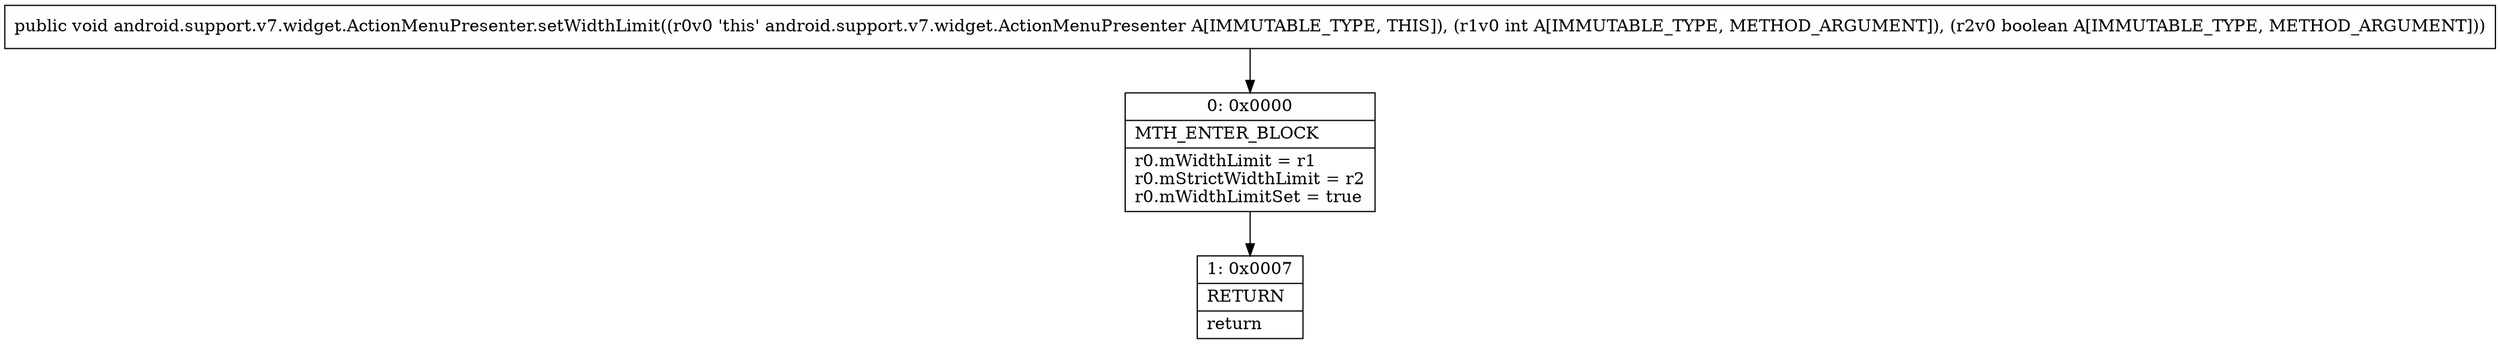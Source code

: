 digraph "CFG forandroid.support.v7.widget.ActionMenuPresenter.setWidthLimit(IZ)V" {
Node_0 [shape=record,label="{0\:\ 0x0000|MTH_ENTER_BLOCK\l|r0.mWidthLimit = r1\lr0.mStrictWidthLimit = r2\lr0.mWidthLimitSet = true\l}"];
Node_1 [shape=record,label="{1\:\ 0x0007|RETURN\l|return\l}"];
MethodNode[shape=record,label="{public void android.support.v7.widget.ActionMenuPresenter.setWidthLimit((r0v0 'this' android.support.v7.widget.ActionMenuPresenter A[IMMUTABLE_TYPE, THIS]), (r1v0 int A[IMMUTABLE_TYPE, METHOD_ARGUMENT]), (r2v0 boolean A[IMMUTABLE_TYPE, METHOD_ARGUMENT])) }"];
MethodNode -> Node_0;
Node_0 -> Node_1;
}


